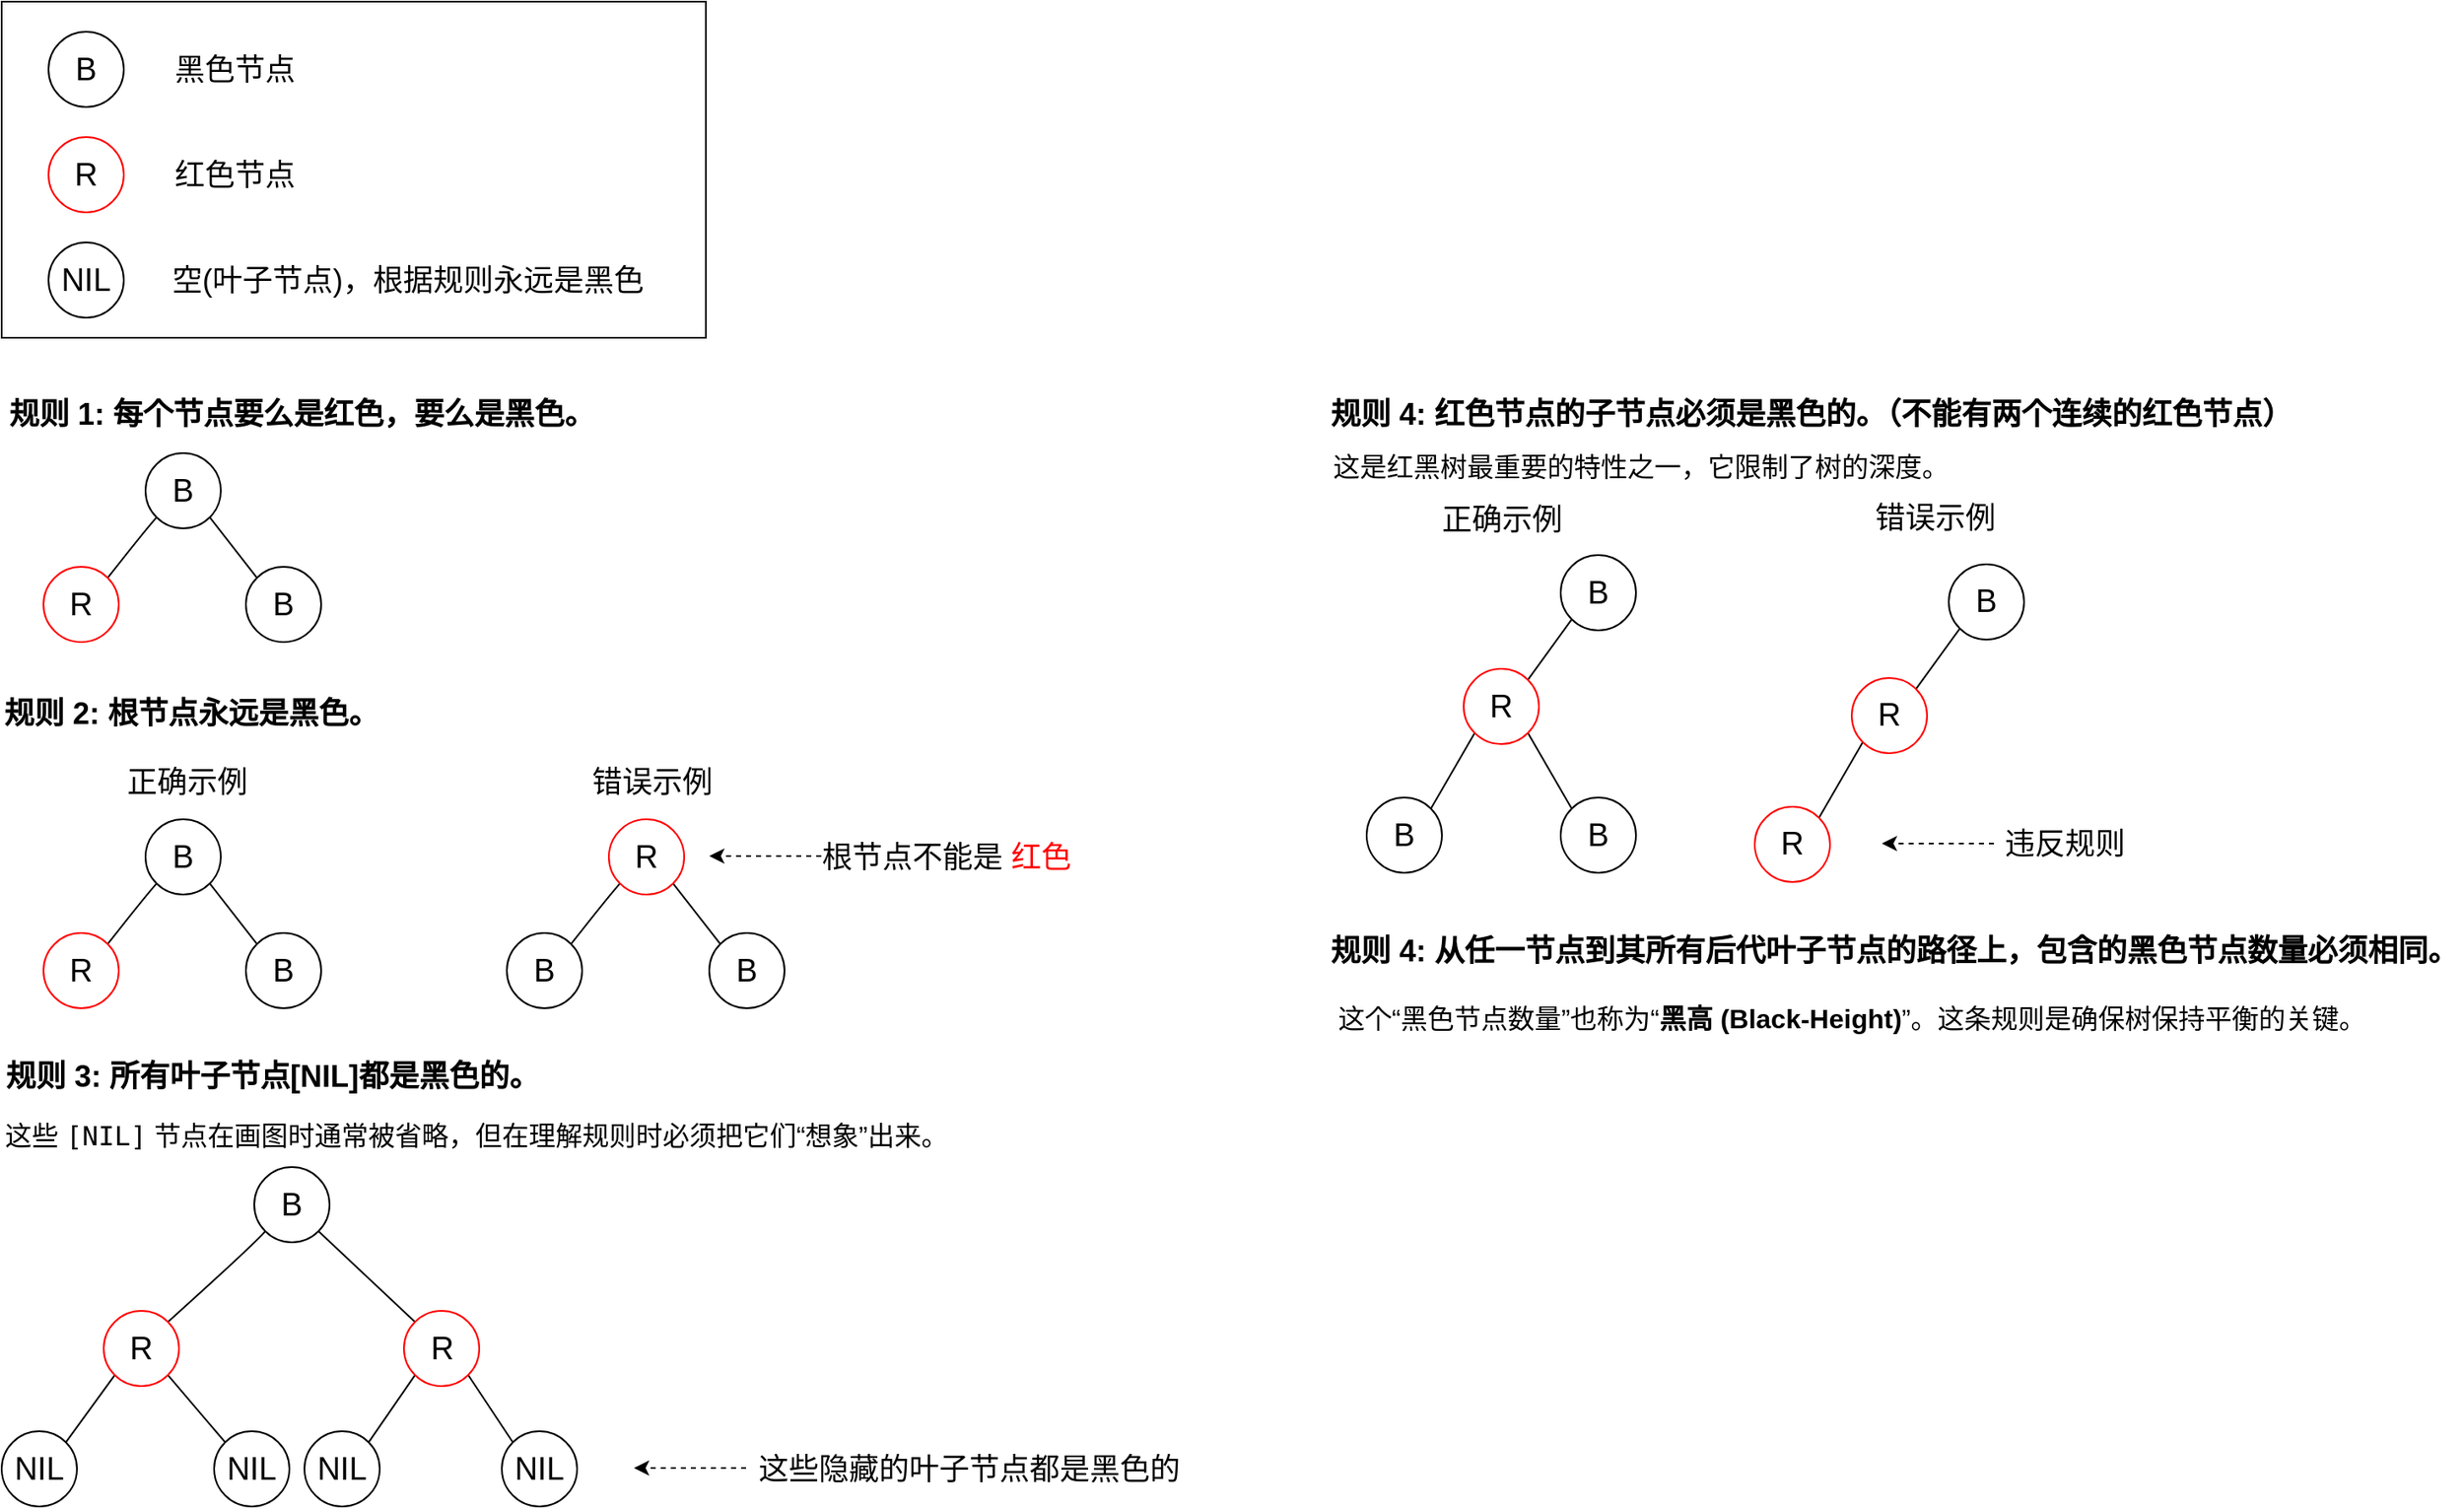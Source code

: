 <mxfile version="28.1.2">
  <diagram name="Page-1" id="VdxvELIbX1E1HRHZ1RaQ">
    <mxGraphModel dx="2058" dy="1146" grid="0" gridSize="10" guides="1" tooltips="1" connect="1" arrows="1" fold="1" page="1" pageScale="1" pageWidth="1920" pageHeight="1200" math="0" shadow="0">
      <root>
        <mxCell id="0" />
        <mxCell id="1" parent="0" />
        <mxCell id="V_JLYFwUH7bZy2ddvfUe-8" value="" style="rounded=0;whiteSpace=wrap;html=1;" vertex="1" parent="1">
          <mxGeometry x="44" y="38" width="421" height="201" as="geometry" />
        </mxCell>
        <mxCell id="V_JLYFwUH7bZy2ddvfUe-1" value="B" style="ellipse;whiteSpace=wrap;html=1;aspect=fixed;fontSize=19;" vertex="1" parent="1">
          <mxGeometry x="72" y="56" width="45" height="45" as="geometry" />
        </mxCell>
        <mxCell id="V_JLYFwUH7bZy2ddvfUe-2" value="R" style="ellipse;whiteSpace=wrap;html=1;aspect=fixed;fontSize=19;strokeColor=light-dark(#ff0000, #ededed);" vertex="1" parent="1">
          <mxGeometry x="72" y="119" width="45" height="45" as="geometry" />
        </mxCell>
        <mxCell id="V_JLYFwUH7bZy2ddvfUe-3" value="NIL" style="ellipse;whiteSpace=wrap;html=1;aspect=fixed;fontSize=19;" vertex="1" parent="1">
          <mxGeometry x="72" y="182" width="45" height="45" as="geometry" />
        </mxCell>
        <mxCell id="V_JLYFwUH7bZy2ddvfUe-4" value="黑色节点" style="text;html=1;align=center;verticalAlign=middle;whiteSpace=wrap;rounded=0;fontSize=18;" vertex="1" parent="1">
          <mxGeometry x="143" y="63.5" width="81" height="30" as="geometry" />
        </mxCell>
        <mxCell id="V_JLYFwUH7bZy2ddvfUe-5" value="红色节点" style="text;html=1;align=center;verticalAlign=middle;whiteSpace=wrap;rounded=0;fontSize=18;" vertex="1" parent="1">
          <mxGeometry x="143" y="126.5" width="81" height="30" as="geometry" />
        </mxCell>
        <mxCell id="V_JLYFwUH7bZy2ddvfUe-6" value="空(叶子节点)，根据规则永远是黑色" style="text;html=1;align=center;verticalAlign=middle;whiteSpace=wrap;rounded=0;fontSize=18;" vertex="1" parent="1">
          <mxGeometry x="145" y="189.5" width="284" height="30" as="geometry" />
        </mxCell>
        <mxCell id="V_JLYFwUH7bZy2ddvfUe-9" value="规则 1: 每个节点要么是红色，要么是黑色。" style="text;html=1;align=center;verticalAlign=middle;whiteSpace=wrap;rounded=0;fontSize=18;fontStyle=1" vertex="1" parent="1">
          <mxGeometry x="44" y="270" width="359" height="30" as="geometry" />
        </mxCell>
        <mxCell id="V_JLYFwUH7bZy2ddvfUe-13" style="rounded=0;orthogonalLoop=1;jettySize=auto;html=1;exitX=0;exitY=1;exitDx=0;exitDy=0;entryX=1;entryY=0;entryDx=0;entryDy=0;curved=1;strokeColor=default;fillColor=default;endArrow=none;endFill=0;" edge="1" parent="1" source="V_JLYFwUH7bZy2ddvfUe-10" target="V_JLYFwUH7bZy2ddvfUe-11">
          <mxGeometry relative="1" as="geometry">
            <Array as="points">
              <mxPoint x="129" y="355" />
            </Array>
          </mxGeometry>
        </mxCell>
        <mxCell id="V_JLYFwUH7bZy2ddvfUe-14" style="rounded=0;orthogonalLoop=1;jettySize=auto;html=1;exitX=1;exitY=1;exitDx=0;exitDy=0;entryX=0;entryY=0;entryDx=0;entryDy=0;endArrow=none;endFill=0;" edge="1" parent="1" source="V_JLYFwUH7bZy2ddvfUe-10" target="V_JLYFwUH7bZy2ddvfUe-12">
          <mxGeometry relative="1" as="geometry" />
        </mxCell>
        <mxCell id="V_JLYFwUH7bZy2ddvfUe-10" value="B" style="ellipse;whiteSpace=wrap;html=1;aspect=fixed;fontSize=19;" vertex="1" parent="1">
          <mxGeometry x="130" y="308" width="45" height="45" as="geometry" />
        </mxCell>
        <mxCell id="V_JLYFwUH7bZy2ddvfUe-11" value="R" style="ellipse;whiteSpace=wrap;html=1;aspect=fixed;fontSize=19;strokeColor=light-dark(#ff0000, #ededed);" vertex="1" parent="1">
          <mxGeometry x="69" y="376" width="45" height="45" as="geometry" />
        </mxCell>
        <mxCell id="V_JLYFwUH7bZy2ddvfUe-12" value="B" style="ellipse;whiteSpace=wrap;html=1;aspect=fixed;fontSize=19;" vertex="1" parent="1">
          <mxGeometry x="190" y="376" width="45" height="45" as="geometry" />
        </mxCell>
        <mxCell id="V_JLYFwUH7bZy2ddvfUe-15" value="规则 2: 根节点永远是黑色。" style="text;html=1;align=center;verticalAlign=middle;whiteSpace=wrap;rounded=0;fontSize=18;fontStyle=1" vertex="1" parent="1">
          <mxGeometry x="44" y="449" width="227" height="30" as="geometry" />
        </mxCell>
        <mxCell id="V_JLYFwUH7bZy2ddvfUe-16" value="正确示例" style="text;html=1;align=center;verticalAlign=middle;whiteSpace=wrap;rounded=0;fontSize=18;" vertex="1" parent="1">
          <mxGeometry x="114" y="491" width="82" height="28" as="geometry" />
        </mxCell>
        <mxCell id="V_JLYFwUH7bZy2ddvfUe-17" style="rounded=0;orthogonalLoop=1;jettySize=auto;html=1;exitX=0;exitY=1;exitDx=0;exitDy=0;entryX=1;entryY=0;entryDx=0;entryDy=0;curved=1;strokeColor=default;fillColor=default;endArrow=none;endFill=0;" edge="1" parent="1" source="V_JLYFwUH7bZy2ddvfUe-19" target="V_JLYFwUH7bZy2ddvfUe-20">
          <mxGeometry relative="1" as="geometry">
            <Array as="points">
              <mxPoint x="129" y="574" />
            </Array>
          </mxGeometry>
        </mxCell>
        <mxCell id="V_JLYFwUH7bZy2ddvfUe-18" style="rounded=0;orthogonalLoop=1;jettySize=auto;html=1;exitX=1;exitY=1;exitDx=0;exitDy=0;entryX=0;entryY=0;entryDx=0;entryDy=0;endArrow=none;endFill=0;" edge="1" parent="1" source="V_JLYFwUH7bZy2ddvfUe-19" target="V_JLYFwUH7bZy2ddvfUe-21">
          <mxGeometry relative="1" as="geometry" />
        </mxCell>
        <mxCell id="V_JLYFwUH7bZy2ddvfUe-19" value="B" style="ellipse;whiteSpace=wrap;html=1;aspect=fixed;fontSize=19;" vertex="1" parent="1">
          <mxGeometry x="130" y="527" width="45" height="45" as="geometry" />
        </mxCell>
        <mxCell id="V_JLYFwUH7bZy2ddvfUe-20" value="R" style="ellipse;whiteSpace=wrap;html=1;aspect=fixed;fontSize=19;strokeColor=light-dark(#ff0000, #ededed);" vertex="1" parent="1">
          <mxGeometry x="69" y="595" width="45" height="45" as="geometry" />
        </mxCell>
        <mxCell id="V_JLYFwUH7bZy2ddvfUe-21" value="B" style="ellipse;whiteSpace=wrap;html=1;aspect=fixed;fontSize=19;" vertex="1" parent="1">
          <mxGeometry x="190" y="595" width="45" height="45" as="geometry" />
        </mxCell>
        <mxCell id="V_JLYFwUH7bZy2ddvfUe-22" value="错误示例" style="text;html=1;align=center;verticalAlign=middle;whiteSpace=wrap;rounded=0;fontSize=18;" vertex="1" parent="1">
          <mxGeometry x="392" y="491" width="82" height="28" as="geometry" />
        </mxCell>
        <mxCell id="V_JLYFwUH7bZy2ddvfUe-27" style="rounded=0;orthogonalLoop=1;jettySize=auto;html=1;exitX=0;exitY=1;exitDx=0;exitDy=0;entryX=1;entryY=0;entryDx=0;entryDy=0;curved=1;strokeColor=default;fillColor=default;endArrow=none;endFill=0;" edge="1" parent="1" source="V_JLYFwUH7bZy2ddvfUe-29" target="V_JLYFwUH7bZy2ddvfUe-30">
          <mxGeometry relative="1" as="geometry">
            <Array as="points">
              <mxPoint x="406" y="574" />
            </Array>
          </mxGeometry>
        </mxCell>
        <mxCell id="V_JLYFwUH7bZy2ddvfUe-28" style="rounded=0;orthogonalLoop=1;jettySize=auto;html=1;exitX=1;exitY=1;exitDx=0;exitDy=0;entryX=0;entryY=0;entryDx=0;entryDy=0;endArrow=none;endFill=0;" edge="1" parent="1" source="V_JLYFwUH7bZy2ddvfUe-29" target="V_JLYFwUH7bZy2ddvfUe-31">
          <mxGeometry relative="1" as="geometry" />
        </mxCell>
        <mxCell id="V_JLYFwUH7bZy2ddvfUe-29" value="R" style="ellipse;whiteSpace=wrap;html=1;aspect=fixed;fontSize=19;strokeColor=light-dark(#ff0000, #ededed);" vertex="1" parent="1">
          <mxGeometry x="407" y="527" width="45" height="45" as="geometry" />
        </mxCell>
        <mxCell id="V_JLYFwUH7bZy2ddvfUe-30" value="B" style="ellipse;whiteSpace=wrap;html=1;aspect=fixed;fontSize=19;strokeColor=default;" vertex="1" parent="1">
          <mxGeometry x="346" y="595" width="45" height="45" as="geometry" />
        </mxCell>
        <mxCell id="V_JLYFwUH7bZy2ddvfUe-31" value="B" style="ellipse;whiteSpace=wrap;html=1;aspect=fixed;fontSize=19;" vertex="1" parent="1">
          <mxGeometry x="467" y="595" width="45" height="45" as="geometry" />
        </mxCell>
        <mxCell id="V_JLYFwUH7bZy2ddvfUe-32" value="根节点不能是 &lt;font style=&quot;color: light-dark(rgb(255, 0, 0), rgb(237, 237, 237));&quot;&gt;红色&lt;/font&gt;" style="text;html=1;align=center;verticalAlign=middle;whiteSpace=wrap;rounded=0;fontSize=18;" vertex="1" parent="1">
          <mxGeometry x="524" y="534.5" width="170" height="30" as="geometry" />
        </mxCell>
        <mxCell id="V_JLYFwUH7bZy2ddvfUe-33" value="" style="endArrow=classic;html=1;rounded=0;dashed=1;" edge="1" parent="1">
          <mxGeometry width="50" height="50" relative="1" as="geometry">
            <mxPoint x="534" y="549" as="sourcePoint" />
            <mxPoint x="467" y="549" as="targetPoint" />
          </mxGeometry>
        </mxCell>
        <mxCell id="V_JLYFwUH7bZy2ddvfUe-34" value="规则 3: 所有叶子节点[NIL]都是黑色的。" style="text;html=1;align=center;verticalAlign=middle;whiteSpace=wrap;rounded=0;fontSize=18;fontStyle=1" vertex="1" parent="1">
          <mxGeometry x="44" y="666" width="324" height="30" as="geometry" />
        </mxCell>
        <mxCell id="V_JLYFwUH7bZy2ddvfUe-35" value="这些 &lt;code&gt;[NIL]&lt;/code&gt; 节点在画图时通常被省略，但在理解规则时必须把它们“想象”出来。" style="text;whiteSpace=wrap;html=1;fontSize=16;" vertex="1" parent="1">
          <mxGeometry x="44" y="700" width="580" height="32" as="geometry" />
        </mxCell>
        <mxCell id="V_JLYFwUH7bZy2ddvfUe-36" style="rounded=0;orthogonalLoop=1;jettySize=auto;html=1;exitX=0;exitY=1;exitDx=0;exitDy=0;entryX=1;entryY=0;entryDx=0;entryDy=0;curved=1;strokeColor=default;fillColor=default;endArrow=none;endFill=0;" edge="1" parent="1" source="V_JLYFwUH7bZy2ddvfUe-38" target="V_JLYFwUH7bZy2ddvfUe-39">
          <mxGeometry relative="1" as="geometry">
            <Array as="points">
              <mxPoint x="194" y="782" />
            </Array>
          </mxGeometry>
        </mxCell>
        <mxCell id="V_JLYFwUH7bZy2ddvfUe-37" style="rounded=0;orthogonalLoop=1;jettySize=auto;html=1;exitX=1;exitY=1;exitDx=0;exitDy=0;entryX=0;entryY=0;entryDx=0;entryDy=0;endArrow=none;endFill=0;" edge="1" parent="1" source="V_JLYFwUH7bZy2ddvfUe-38" target="V_JLYFwUH7bZy2ddvfUe-40">
          <mxGeometry relative="1" as="geometry" />
        </mxCell>
        <mxCell id="V_JLYFwUH7bZy2ddvfUe-38" value="B" style="ellipse;whiteSpace=wrap;html=1;aspect=fixed;fontSize=19;" vertex="1" parent="1">
          <mxGeometry x="195" y="735" width="45" height="45" as="geometry" />
        </mxCell>
        <mxCell id="V_JLYFwUH7bZy2ddvfUe-48" style="rounded=0;orthogonalLoop=1;jettySize=auto;html=1;exitX=0;exitY=1;exitDx=0;exitDy=0;entryX=1;entryY=0;entryDx=0;entryDy=0;endArrow=none;endFill=0;" edge="1" parent="1" source="V_JLYFwUH7bZy2ddvfUe-39" target="V_JLYFwUH7bZy2ddvfUe-41">
          <mxGeometry relative="1" as="geometry" />
        </mxCell>
        <mxCell id="V_JLYFwUH7bZy2ddvfUe-49" style="rounded=0;orthogonalLoop=1;jettySize=auto;html=1;exitX=1;exitY=1;exitDx=0;exitDy=0;entryX=0;entryY=0;entryDx=0;entryDy=0;endArrow=none;endFill=0;" edge="1" parent="1" source="V_JLYFwUH7bZy2ddvfUe-39" target="V_JLYFwUH7bZy2ddvfUe-42">
          <mxGeometry relative="1" as="geometry" />
        </mxCell>
        <mxCell id="V_JLYFwUH7bZy2ddvfUe-39" value="R" style="ellipse;whiteSpace=wrap;html=1;aspect=fixed;fontSize=19;strokeColor=light-dark(#ff0000, #ededed);" vertex="1" parent="1">
          <mxGeometry x="105" y="821" width="45" height="45" as="geometry" />
        </mxCell>
        <mxCell id="V_JLYFwUH7bZy2ddvfUe-50" style="rounded=0;orthogonalLoop=1;jettySize=auto;html=1;exitX=0;exitY=1;exitDx=0;exitDy=0;entryX=1;entryY=0;entryDx=0;entryDy=0;endArrow=none;endFill=0;" edge="1" parent="1" source="V_JLYFwUH7bZy2ddvfUe-40" target="V_JLYFwUH7bZy2ddvfUe-44">
          <mxGeometry relative="1" as="geometry" />
        </mxCell>
        <mxCell id="V_JLYFwUH7bZy2ddvfUe-51" style="rounded=0;orthogonalLoop=1;jettySize=auto;html=1;exitX=1;exitY=1;exitDx=0;exitDy=0;entryX=0;entryY=0;entryDx=0;entryDy=0;endArrow=none;endFill=0;" edge="1" parent="1" source="V_JLYFwUH7bZy2ddvfUe-40" target="V_JLYFwUH7bZy2ddvfUe-46">
          <mxGeometry relative="1" as="geometry" />
        </mxCell>
        <mxCell id="V_JLYFwUH7bZy2ddvfUe-40" value="R" style="ellipse;whiteSpace=wrap;html=1;aspect=fixed;fontSize=19;strokeColor=light-dark(#ff0000, #ededed);" vertex="1" parent="1">
          <mxGeometry x="284.5" y="821" width="45" height="45" as="geometry" />
        </mxCell>
        <mxCell id="V_JLYFwUH7bZy2ddvfUe-41" value="NIL" style="ellipse;whiteSpace=wrap;html=1;aspect=fixed;fontSize=19;" vertex="1" parent="1">
          <mxGeometry x="44" y="893" width="45" height="45" as="geometry" />
        </mxCell>
        <mxCell id="V_JLYFwUH7bZy2ddvfUe-42" value="NIL" style="ellipse;whiteSpace=wrap;html=1;aspect=fixed;fontSize=19;" vertex="1" parent="1">
          <mxGeometry x="171" y="893" width="45" height="45" as="geometry" />
        </mxCell>
        <mxCell id="V_JLYFwUH7bZy2ddvfUe-44" value="NIL" style="ellipse;whiteSpace=wrap;html=1;aspect=fixed;fontSize=19;fontStyle=0" vertex="1" parent="1">
          <mxGeometry x="225" y="893" width="45" height="45" as="geometry" />
        </mxCell>
        <mxCell id="V_JLYFwUH7bZy2ddvfUe-46" value="NIL" style="ellipse;whiteSpace=wrap;html=1;aspect=fixed;fontSize=19;fontStyle=0" vertex="1" parent="1">
          <mxGeometry x="343" y="893" width="45" height="45" as="geometry" />
        </mxCell>
        <mxCell id="V_JLYFwUH7bZy2ddvfUe-52" value="这些隐藏的叶子节点都是黑色的" style="text;html=1;align=center;verticalAlign=middle;whiteSpace=wrap;rounded=0;fontSize=18;" vertex="1" parent="1">
          <mxGeometry x="483" y="900.5" width="279" height="30" as="geometry" />
        </mxCell>
        <mxCell id="V_JLYFwUH7bZy2ddvfUe-53" value="" style="endArrow=classic;html=1;rounded=0;dashed=1;" edge="1" parent="1">
          <mxGeometry width="50" height="50" relative="1" as="geometry">
            <mxPoint x="489" y="915" as="sourcePoint" />
            <mxPoint x="422" y="915" as="targetPoint" />
          </mxGeometry>
        </mxCell>
        <mxCell id="V_JLYFwUH7bZy2ddvfUe-55" value="规则 4: 红色节点的子节点必须是黑色的。（不能有两个连续的红色节点）" style="text;html=1;align=center;verticalAlign=middle;whiteSpace=wrap;rounded=0;fontSize=18;fontStyle=1" vertex="1" parent="1">
          <mxGeometry x="836" y="270" width="580" height="30" as="geometry" />
        </mxCell>
        <mxCell id="V_JLYFwUH7bZy2ddvfUe-56" value="这是红黑树最重要的特性之一，它限制了树的深度。" style="text;whiteSpace=wrap;html=1;fontSize=16;" vertex="1" parent="1">
          <mxGeometry x="838" y="300" width="370" height="26" as="geometry" />
        </mxCell>
        <mxCell id="V_JLYFwUH7bZy2ddvfUe-57" value="正确示例" style="text;html=1;align=center;verticalAlign=middle;whiteSpace=wrap;rounded=0;fontSize=18;" vertex="1" parent="1">
          <mxGeometry x="899.5" y="333" width="82" height="29" as="geometry" />
        </mxCell>
        <mxCell id="V_JLYFwUH7bZy2ddvfUe-58" style="rounded=0;orthogonalLoop=1;jettySize=auto;html=1;exitX=0;exitY=1;exitDx=0;exitDy=0;entryX=1;entryY=0;entryDx=0;entryDy=0;strokeColor=default;fillColor=default;endArrow=none;endFill=0;" edge="1" parent="1" source="V_JLYFwUH7bZy2ddvfUe-60" target="V_JLYFwUH7bZy2ddvfUe-61">
          <mxGeometry relative="1" as="geometry" />
        </mxCell>
        <mxCell id="V_JLYFwUH7bZy2ddvfUe-60" value="B" style="ellipse;whiteSpace=wrap;html=1;aspect=fixed;fontSize=19;" vertex="1" parent="1">
          <mxGeometry x="976" y="369" width="45" height="45" as="geometry" />
        </mxCell>
        <mxCell id="V_JLYFwUH7bZy2ddvfUe-72" style="rounded=0;orthogonalLoop=1;jettySize=auto;html=1;exitX=0;exitY=1;exitDx=0;exitDy=0;entryX=1;entryY=0;entryDx=0;entryDy=0;endArrow=none;endFill=0;" edge="1" parent="1" source="V_JLYFwUH7bZy2ddvfUe-61" target="V_JLYFwUH7bZy2ddvfUe-62">
          <mxGeometry relative="1" as="geometry" />
        </mxCell>
        <mxCell id="V_JLYFwUH7bZy2ddvfUe-74" style="rounded=0;orthogonalLoop=1;jettySize=auto;html=1;exitX=1;exitY=1;exitDx=0;exitDy=0;entryX=0;entryY=0;entryDx=0;entryDy=0;endArrow=none;endFill=0;" edge="1" parent="1" source="V_JLYFwUH7bZy2ddvfUe-61" target="V_JLYFwUH7bZy2ddvfUe-71">
          <mxGeometry relative="1" as="geometry" />
        </mxCell>
        <mxCell id="V_JLYFwUH7bZy2ddvfUe-61" value="R" style="ellipse;whiteSpace=wrap;html=1;aspect=fixed;fontSize=19;strokeColor=light-dark(#ff0000, #ededed);" vertex="1" parent="1">
          <mxGeometry x="918" y="437" width="45" height="45" as="geometry" />
        </mxCell>
        <mxCell id="V_JLYFwUH7bZy2ddvfUe-62" value="B" style="ellipse;whiteSpace=wrap;html=1;aspect=fixed;fontSize=19;" vertex="1" parent="1">
          <mxGeometry x="860" y="514" width="45" height="45" as="geometry" />
        </mxCell>
        <mxCell id="V_JLYFwUH7bZy2ddvfUe-63" value="错误示例" style="text;html=1;align=center;verticalAlign=middle;whiteSpace=wrap;rounded=0;fontSize=18;" vertex="1" parent="1">
          <mxGeometry x="1159" y="333" width="82" height="28" as="geometry" />
        </mxCell>
        <mxCell id="V_JLYFwUH7bZy2ddvfUe-69" value="违反规则" style="text;html=1;align=center;verticalAlign=middle;whiteSpace=wrap;rounded=0;fontSize=18;" vertex="1" parent="1">
          <mxGeometry x="1225" y="527" width="105" height="30" as="geometry" />
        </mxCell>
        <mxCell id="V_JLYFwUH7bZy2ddvfUe-70" value="" style="endArrow=classic;html=1;rounded=0;dashed=1;" edge="1" parent="1">
          <mxGeometry width="50" height="50" relative="1" as="geometry">
            <mxPoint x="1235" y="541.5" as="sourcePoint" />
            <mxPoint x="1168" y="541.5" as="targetPoint" />
          </mxGeometry>
        </mxCell>
        <mxCell id="V_JLYFwUH7bZy2ddvfUe-71" value="B" style="ellipse;whiteSpace=wrap;html=1;aspect=fixed;fontSize=19;" vertex="1" parent="1">
          <mxGeometry x="976" y="514" width="45" height="45" as="geometry" />
        </mxCell>
        <mxCell id="V_JLYFwUH7bZy2ddvfUe-83" style="rounded=0;orthogonalLoop=1;jettySize=auto;html=1;exitX=0;exitY=1;exitDx=0;exitDy=0;entryX=1;entryY=0;entryDx=0;entryDy=0;strokeColor=default;fillColor=default;endArrow=none;endFill=0;" edge="1" parent="1" source="V_JLYFwUH7bZy2ddvfUe-84" target="V_JLYFwUH7bZy2ddvfUe-87">
          <mxGeometry relative="1" as="geometry" />
        </mxCell>
        <mxCell id="V_JLYFwUH7bZy2ddvfUe-84" value="B" style="ellipse;whiteSpace=wrap;html=1;aspect=fixed;fontSize=19;" vertex="1" parent="1">
          <mxGeometry x="1208" y="374.5" width="45" height="45" as="geometry" />
        </mxCell>
        <mxCell id="V_JLYFwUH7bZy2ddvfUe-85" style="rounded=0;orthogonalLoop=1;jettySize=auto;html=1;exitX=0;exitY=1;exitDx=0;exitDy=0;entryX=1;entryY=0;entryDx=0;entryDy=0;endArrow=none;endFill=0;" edge="1" parent="1" source="V_JLYFwUH7bZy2ddvfUe-87" target="V_JLYFwUH7bZy2ddvfUe-88">
          <mxGeometry relative="1" as="geometry" />
        </mxCell>
        <mxCell id="V_JLYFwUH7bZy2ddvfUe-87" value="R" style="ellipse;whiteSpace=wrap;html=1;aspect=fixed;fontSize=19;strokeColor=light-dark(#ff0000, #ededed);" vertex="1" parent="1">
          <mxGeometry x="1150" y="442.5" width="45" height="45" as="geometry" />
        </mxCell>
        <mxCell id="V_JLYFwUH7bZy2ddvfUe-88" value="R" style="ellipse;whiteSpace=wrap;html=1;aspect=fixed;fontSize=19;strokeColor=light-dark(#ff0000, #ededed);" vertex="1" parent="1">
          <mxGeometry x="1092" y="519.5" width="45" height="45" as="geometry" />
        </mxCell>
        <mxCell id="V_JLYFwUH7bZy2ddvfUe-90" value="规则 4: 从任一节点到其所有后代叶子节点的路径上，包含的黑色节点数量必须相同。" style="text;html=1;align=center;verticalAlign=middle;whiteSpace=wrap;rounded=0;fontSize=18;fontStyle=1" vertex="1" parent="1">
          <mxGeometry x="836" y="591" width="679" height="30" as="geometry" />
        </mxCell>
        <mxCell id="V_JLYFwUH7bZy2ddvfUe-91" value="这个“黑色节点数量”也称为“&lt;b&gt;黑高 (Black-Height)&lt;/b&gt;”。这条规则是确保树保持平衡的关键。" style="text;whiteSpace=wrap;html=1;fontSize=16;" vertex="1" parent="1">
          <mxGeometry x="841" y="630" width="656" height="36" as="geometry" />
        </mxCell>
      </root>
    </mxGraphModel>
  </diagram>
</mxfile>
